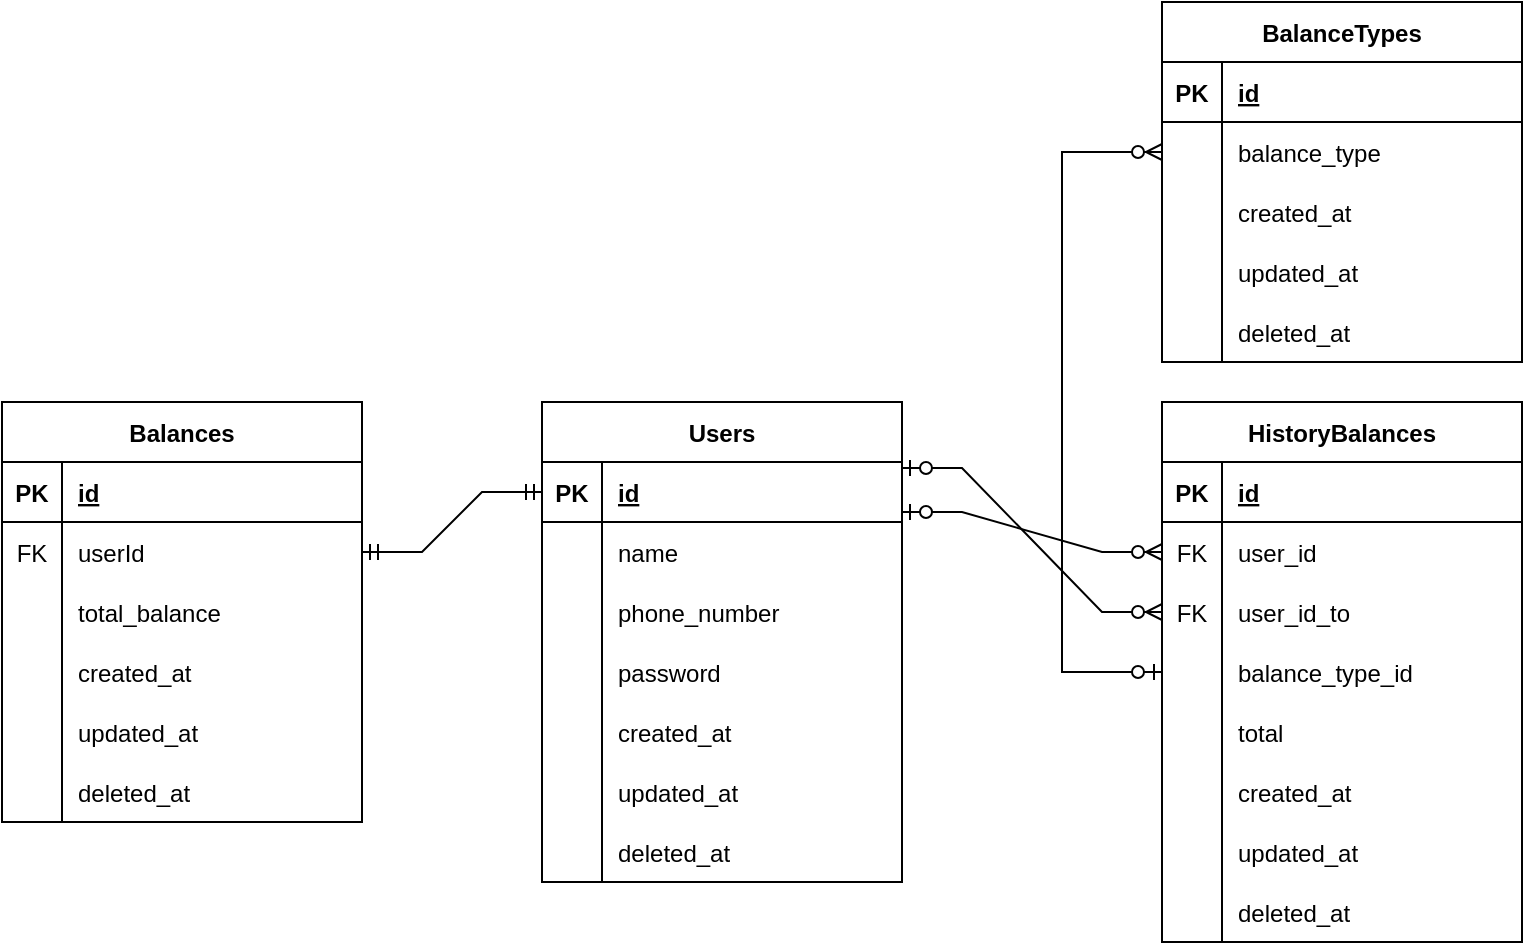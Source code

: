 <mxfile version="20.8.20" type="device"><diagram id="R2lEEEUBdFMjLlhIrx00" name="Page-1"><mxGraphModel dx="784" dy="424" grid="1" gridSize="10" guides="1" tooltips="1" connect="1" arrows="1" fold="1" page="1" pageScale="1" pageWidth="850" pageHeight="1100" math="0" shadow="0" extFonts="Permanent Marker^https://fonts.googleapis.com/css?family=Permanent+Marker"><root><mxCell id="0"/><mxCell id="1" parent="0"/><mxCell id="rl3oEOw74k32XlqI5MF5-1" value="Balances" style="shape=table;startSize=30;container=1;collapsible=1;childLayout=tableLayout;fixedRows=1;rowLines=0;fontStyle=1;align=center;resizeLast=1;" vertex="1" parent="1"><mxGeometry x="20" y="430" width="180" height="210" as="geometry"/></mxCell><mxCell id="rl3oEOw74k32XlqI5MF5-2" value="" style="shape=tableRow;horizontal=0;startSize=0;swimlaneHead=0;swimlaneBody=0;fillColor=none;collapsible=0;dropTarget=0;points=[[0,0.5],[1,0.5]];portConstraint=eastwest;top=0;left=0;right=0;bottom=1;" vertex="1" parent="rl3oEOw74k32XlqI5MF5-1"><mxGeometry y="30" width="180" height="30" as="geometry"/></mxCell><mxCell id="rl3oEOw74k32XlqI5MF5-3" value="PK" style="shape=partialRectangle;connectable=0;fillColor=none;top=0;left=0;bottom=0;right=0;fontStyle=1;overflow=hidden;" vertex="1" parent="rl3oEOw74k32XlqI5MF5-2"><mxGeometry width="30" height="30" as="geometry"><mxRectangle width="30" height="30" as="alternateBounds"/></mxGeometry></mxCell><mxCell id="rl3oEOw74k32XlqI5MF5-4" value="id" style="shape=partialRectangle;connectable=0;fillColor=none;top=0;left=0;bottom=0;right=0;align=left;spacingLeft=6;fontStyle=5;overflow=hidden;" vertex="1" parent="rl3oEOw74k32XlqI5MF5-2"><mxGeometry x="30" width="150" height="30" as="geometry"><mxRectangle width="150" height="30" as="alternateBounds"/></mxGeometry></mxCell><mxCell id="rl3oEOw74k32XlqI5MF5-5" value="" style="shape=tableRow;horizontal=0;startSize=0;swimlaneHead=0;swimlaneBody=0;fillColor=none;collapsible=0;dropTarget=0;points=[[0,0.5],[1,0.5]];portConstraint=eastwest;top=0;left=0;right=0;bottom=0;" vertex="1" parent="rl3oEOw74k32XlqI5MF5-1"><mxGeometry y="60" width="180" height="30" as="geometry"/></mxCell><mxCell id="rl3oEOw74k32XlqI5MF5-6" value="FK" style="shape=partialRectangle;connectable=0;fillColor=none;top=0;left=0;bottom=0;right=0;editable=1;overflow=hidden;" vertex="1" parent="rl3oEOw74k32XlqI5MF5-5"><mxGeometry width="30" height="30" as="geometry"><mxRectangle width="30" height="30" as="alternateBounds"/></mxGeometry></mxCell><mxCell id="rl3oEOw74k32XlqI5MF5-7" value="userId" style="shape=partialRectangle;connectable=0;fillColor=none;top=0;left=0;bottom=0;right=0;align=left;spacingLeft=6;overflow=hidden;" vertex="1" parent="rl3oEOw74k32XlqI5MF5-5"><mxGeometry x="30" width="150" height="30" as="geometry"><mxRectangle width="150" height="30" as="alternateBounds"/></mxGeometry></mxCell><mxCell id="rl3oEOw74k32XlqI5MF5-8" value="" style="shape=tableRow;horizontal=0;startSize=0;swimlaneHead=0;swimlaneBody=0;fillColor=none;collapsible=0;dropTarget=0;points=[[0,0.5],[1,0.5]];portConstraint=eastwest;top=0;left=0;right=0;bottom=0;" vertex="1" parent="rl3oEOw74k32XlqI5MF5-1"><mxGeometry y="90" width="180" height="30" as="geometry"/></mxCell><mxCell id="rl3oEOw74k32XlqI5MF5-9" value="" style="shape=partialRectangle;connectable=0;fillColor=none;top=0;left=0;bottom=0;right=0;editable=1;overflow=hidden;" vertex="1" parent="rl3oEOw74k32XlqI5MF5-8"><mxGeometry width="30" height="30" as="geometry"><mxRectangle width="30" height="30" as="alternateBounds"/></mxGeometry></mxCell><mxCell id="rl3oEOw74k32XlqI5MF5-10" value="total_balance" style="shape=partialRectangle;connectable=0;fillColor=none;top=0;left=0;bottom=0;right=0;align=left;spacingLeft=6;overflow=hidden;" vertex="1" parent="rl3oEOw74k32XlqI5MF5-8"><mxGeometry x="30" width="150" height="30" as="geometry"><mxRectangle width="150" height="30" as="alternateBounds"/></mxGeometry></mxCell><mxCell id="rl3oEOw74k32XlqI5MF5-77" value="" style="shape=tableRow;horizontal=0;startSize=0;swimlaneHead=0;swimlaneBody=0;fillColor=none;collapsible=0;dropTarget=0;points=[[0,0.5],[1,0.5]];portConstraint=eastwest;top=0;left=0;right=0;bottom=0;" vertex="1" parent="rl3oEOw74k32XlqI5MF5-1"><mxGeometry y="120" width="180" height="30" as="geometry"/></mxCell><mxCell id="rl3oEOw74k32XlqI5MF5-78" value="" style="shape=partialRectangle;connectable=0;fillColor=none;top=0;left=0;bottom=0;right=0;editable=1;overflow=hidden;" vertex="1" parent="rl3oEOw74k32XlqI5MF5-77"><mxGeometry width="30" height="30" as="geometry"><mxRectangle width="30" height="30" as="alternateBounds"/></mxGeometry></mxCell><mxCell id="rl3oEOw74k32XlqI5MF5-79" value="created_at" style="shape=partialRectangle;connectable=0;fillColor=none;top=0;left=0;bottom=0;right=0;align=left;spacingLeft=6;overflow=hidden;" vertex="1" parent="rl3oEOw74k32XlqI5MF5-77"><mxGeometry x="30" width="150" height="30" as="geometry"><mxRectangle width="150" height="30" as="alternateBounds"/></mxGeometry></mxCell><mxCell id="rl3oEOw74k32XlqI5MF5-80" value="" style="shape=tableRow;horizontal=0;startSize=0;swimlaneHead=0;swimlaneBody=0;fillColor=none;collapsible=0;dropTarget=0;points=[[0,0.5],[1,0.5]];portConstraint=eastwest;top=0;left=0;right=0;bottom=0;" vertex="1" parent="rl3oEOw74k32XlqI5MF5-1"><mxGeometry y="150" width="180" height="30" as="geometry"/></mxCell><mxCell id="rl3oEOw74k32XlqI5MF5-81" value="" style="shape=partialRectangle;connectable=0;fillColor=none;top=0;left=0;bottom=0;right=0;editable=1;overflow=hidden;" vertex="1" parent="rl3oEOw74k32XlqI5MF5-80"><mxGeometry width="30" height="30" as="geometry"><mxRectangle width="30" height="30" as="alternateBounds"/></mxGeometry></mxCell><mxCell id="rl3oEOw74k32XlqI5MF5-82" value="updated_at" style="shape=partialRectangle;connectable=0;fillColor=none;top=0;left=0;bottom=0;right=0;align=left;spacingLeft=6;overflow=hidden;" vertex="1" parent="rl3oEOw74k32XlqI5MF5-80"><mxGeometry x="30" width="150" height="30" as="geometry"><mxRectangle width="150" height="30" as="alternateBounds"/></mxGeometry></mxCell><mxCell id="rl3oEOw74k32XlqI5MF5-83" value="" style="shape=tableRow;horizontal=0;startSize=0;swimlaneHead=0;swimlaneBody=0;fillColor=none;collapsible=0;dropTarget=0;points=[[0,0.5],[1,0.5]];portConstraint=eastwest;top=0;left=0;right=0;bottom=0;" vertex="1" parent="rl3oEOw74k32XlqI5MF5-1"><mxGeometry y="180" width="180" height="30" as="geometry"/></mxCell><mxCell id="rl3oEOw74k32XlqI5MF5-84" value="" style="shape=partialRectangle;connectable=0;fillColor=none;top=0;left=0;bottom=0;right=0;editable=1;overflow=hidden;" vertex="1" parent="rl3oEOw74k32XlqI5MF5-83"><mxGeometry width="30" height="30" as="geometry"><mxRectangle width="30" height="30" as="alternateBounds"/></mxGeometry></mxCell><mxCell id="rl3oEOw74k32XlqI5MF5-85" value="deleted_at" style="shape=partialRectangle;connectable=0;fillColor=none;top=0;left=0;bottom=0;right=0;align=left;spacingLeft=6;overflow=hidden;" vertex="1" parent="rl3oEOw74k32XlqI5MF5-83"><mxGeometry x="30" width="150" height="30" as="geometry"><mxRectangle width="150" height="30" as="alternateBounds"/></mxGeometry></mxCell><mxCell id="rl3oEOw74k32XlqI5MF5-14" value="BalanceTypes" style="shape=table;startSize=30;container=1;collapsible=1;childLayout=tableLayout;fixedRows=1;rowLines=0;fontStyle=1;align=center;resizeLast=1;" vertex="1" parent="1"><mxGeometry x="600" y="230" width="180" height="180" as="geometry"/></mxCell><mxCell id="rl3oEOw74k32XlqI5MF5-15" value="" style="shape=tableRow;horizontal=0;startSize=0;swimlaneHead=0;swimlaneBody=0;fillColor=none;collapsible=0;dropTarget=0;points=[[0,0.5],[1,0.5]];portConstraint=eastwest;top=0;left=0;right=0;bottom=1;" vertex="1" parent="rl3oEOw74k32XlqI5MF5-14"><mxGeometry y="30" width="180" height="30" as="geometry"/></mxCell><mxCell id="rl3oEOw74k32XlqI5MF5-16" value="PK" style="shape=partialRectangle;connectable=0;fillColor=none;top=0;left=0;bottom=0;right=0;fontStyle=1;overflow=hidden;" vertex="1" parent="rl3oEOw74k32XlqI5MF5-15"><mxGeometry width="30" height="30" as="geometry"><mxRectangle width="30" height="30" as="alternateBounds"/></mxGeometry></mxCell><mxCell id="rl3oEOw74k32XlqI5MF5-17" value="id" style="shape=partialRectangle;connectable=0;fillColor=none;top=0;left=0;bottom=0;right=0;align=left;spacingLeft=6;fontStyle=5;overflow=hidden;" vertex="1" parent="rl3oEOw74k32XlqI5MF5-15"><mxGeometry x="30" width="150" height="30" as="geometry"><mxRectangle width="150" height="30" as="alternateBounds"/></mxGeometry></mxCell><mxCell id="rl3oEOw74k32XlqI5MF5-18" value="" style="shape=tableRow;horizontal=0;startSize=0;swimlaneHead=0;swimlaneBody=0;fillColor=none;collapsible=0;dropTarget=0;points=[[0,0.5],[1,0.5]];portConstraint=eastwest;top=0;left=0;right=0;bottom=0;" vertex="1" parent="rl3oEOw74k32XlqI5MF5-14"><mxGeometry y="60" width="180" height="30" as="geometry"/></mxCell><mxCell id="rl3oEOw74k32XlqI5MF5-19" value="" style="shape=partialRectangle;connectable=0;fillColor=none;top=0;left=0;bottom=0;right=0;editable=1;overflow=hidden;" vertex="1" parent="rl3oEOw74k32XlqI5MF5-18"><mxGeometry width="30" height="30" as="geometry"><mxRectangle width="30" height="30" as="alternateBounds"/></mxGeometry></mxCell><mxCell id="rl3oEOw74k32XlqI5MF5-20" value="balance_type" style="shape=partialRectangle;connectable=0;fillColor=none;top=0;left=0;bottom=0;right=0;align=left;spacingLeft=6;overflow=hidden;" vertex="1" parent="rl3oEOw74k32XlqI5MF5-18"><mxGeometry x="30" width="150" height="30" as="geometry"><mxRectangle width="150" height="30" as="alternateBounds"/></mxGeometry></mxCell><mxCell id="rl3oEOw74k32XlqI5MF5-21" value="" style="shape=tableRow;horizontal=0;startSize=0;swimlaneHead=0;swimlaneBody=0;fillColor=none;collapsible=0;dropTarget=0;points=[[0,0.5],[1,0.5]];portConstraint=eastwest;top=0;left=0;right=0;bottom=0;" vertex="1" parent="rl3oEOw74k32XlqI5MF5-14"><mxGeometry y="90" width="180" height="30" as="geometry"/></mxCell><mxCell id="rl3oEOw74k32XlqI5MF5-22" value="" style="shape=partialRectangle;connectable=0;fillColor=none;top=0;left=0;bottom=0;right=0;editable=1;overflow=hidden;" vertex="1" parent="rl3oEOw74k32XlqI5MF5-21"><mxGeometry width="30" height="30" as="geometry"><mxRectangle width="30" height="30" as="alternateBounds"/></mxGeometry></mxCell><mxCell id="rl3oEOw74k32XlqI5MF5-23" value="created_at" style="shape=partialRectangle;connectable=0;fillColor=none;top=0;left=0;bottom=0;right=0;align=left;spacingLeft=6;overflow=hidden;" vertex="1" parent="rl3oEOw74k32XlqI5MF5-21"><mxGeometry x="30" width="150" height="30" as="geometry"><mxRectangle width="150" height="30" as="alternateBounds"/></mxGeometry></mxCell><mxCell id="rl3oEOw74k32XlqI5MF5-24" value="" style="shape=tableRow;horizontal=0;startSize=0;swimlaneHead=0;swimlaneBody=0;fillColor=none;collapsible=0;dropTarget=0;points=[[0,0.5],[1,0.5]];portConstraint=eastwest;top=0;left=0;right=0;bottom=0;" vertex="1" parent="rl3oEOw74k32XlqI5MF5-14"><mxGeometry y="120" width="180" height="30" as="geometry"/></mxCell><mxCell id="rl3oEOw74k32XlqI5MF5-25" value="" style="shape=partialRectangle;connectable=0;fillColor=none;top=0;left=0;bottom=0;right=0;editable=1;overflow=hidden;" vertex="1" parent="rl3oEOw74k32XlqI5MF5-24"><mxGeometry width="30" height="30" as="geometry"><mxRectangle width="30" height="30" as="alternateBounds"/></mxGeometry></mxCell><mxCell id="rl3oEOw74k32XlqI5MF5-26" value="updated_at" style="shape=partialRectangle;connectable=0;fillColor=none;top=0;left=0;bottom=0;right=0;align=left;spacingLeft=6;overflow=hidden;" vertex="1" parent="rl3oEOw74k32XlqI5MF5-24"><mxGeometry x="30" width="150" height="30" as="geometry"><mxRectangle width="150" height="30" as="alternateBounds"/></mxGeometry></mxCell><mxCell id="rl3oEOw74k32XlqI5MF5-56" value="" style="shape=tableRow;horizontal=0;startSize=0;swimlaneHead=0;swimlaneBody=0;fillColor=none;collapsible=0;dropTarget=0;points=[[0,0.5],[1,0.5]];portConstraint=eastwest;top=0;left=0;right=0;bottom=0;" vertex="1" parent="rl3oEOw74k32XlqI5MF5-14"><mxGeometry y="150" width="180" height="30" as="geometry"/></mxCell><mxCell id="rl3oEOw74k32XlqI5MF5-57" value="" style="shape=partialRectangle;connectable=0;fillColor=none;top=0;left=0;bottom=0;right=0;editable=1;overflow=hidden;" vertex="1" parent="rl3oEOw74k32XlqI5MF5-56"><mxGeometry width="30" height="30" as="geometry"><mxRectangle width="30" height="30" as="alternateBounds"/></mxGeometry></mxCell><mxCell id="rl3oEOw74k32XlqI5MF5-58" value="deleted_at" style="shape=partialRectangle;connectable=0;fillColor=none;top=0;left=0;bottom=0;right=0;align=left;spacingLeft=6;overflow=hidden;" vertex="1" parent="rl3oEOw74k32XlqI5MF5-56"><mxGeometry x="30" width="150" height="30" as="geometry"><mxRectangle width="150" height="30" as="alternateBounds"/></mxGeometry></mxCell><mxCell id="rl3oEOw74k32XlqI5MF5-27" value="Users" style="shape=table;startSize=30;container=1;collapsible=1;childLayout=tableLayout;fixedRows=1;rowLines=0;fontStyle=1;align=center;resizeLast=1;" vertex="1" parent="1"><mxGeometry x="290" y="430" width="180" height="240" as="geometry"/></mxCell><mxCell id="rl3oEOw74k32XlqI5MF5-28" value="" style="shape=tableRow;horizontal=0;startSize=0;swimlaneHead=0;swimlaneBody=0;fillColor=none;collapsible=0;dropTarget=0;points=[[0,0.5],[1,0.5]];portConstraint=eastwest;top=0;left=0;right=0;bottom=1;" vertex="1" parent="rl3oEOw74k32XlqI5MF5-27"><mxGeometry y="30" width="180" height="30" as="geometry"/></mxCell><mxCell id="rl3oEOw74k32XlqI5MF5-29" value="PK" style="shape=partialRectangle;connectable=0;fillColor=none;top=0;left=0;bottom=0;right=0;fontStyle=1;overflow=hidden;" vertex="1" parent="rl3oEOw74k32XlqI5MF5-28"><mxGeometry width="30" height="30" as="geometry"><mxRectangle width="30" height="30" as="alternateBounds"/></mxGeometry></mxCell><mxCell id="rl3oEOw74k32XlqI5MF5-30" value="id" style="shape=partialRectangle;connectable=0;fillColor=none;top=0;left=0;bottom=0;right=0;align=left;spacingLeft=6;fontStyle=5;overflow=hidden;" vertex="1" parent="rl3oEOw74k32XlqI5MF5-28"><mxGeometry x="30" width="150" height="30" as="geometry"><mxRectangle width="150" height="30" as="alternateBounds"/></mxGeometry></mxCell><mxCell id="rl3oEOw74k32XlqI5MF5-31" value="" style="shape=tableRow;horizontal=0;startSize=0;swimlaneHead=0;swimlaneBody=0;fillColor=none;collapsible=0;dropTarget=0;points=[[0,0.5],[1,0.5]];portConstraint=eastwest;top=0;left=0;right=0;bottom=0;" vertex="1" parent="rl3oEOw74k32XlqI5MF5-27"><mxGeometry y="60" width="180" height="30" as="geometry"/></mxCell><mxCell id="rl3oEOw74k32XlqI5MF5-32" value="" style="shape=partialRectangle;connectable=0;fillColor=none;top=0;left=0;bottom=0;right=0;editable=1;overflow=hidden;" vertex="1" parent="rl3oEOw74k32XlqI5MF5-31"><mxGeometry width="30" height="30" as="geometry"><mxRectangle width="30" height="30" as="alternateBounds"/></mxGeometry></mxCell><mxCell id="rl3oEOw74k32XlqI5MF5-33" value="name" style="shape=partialRectangle;connectable=0;fillColor=none;top=0;left=0;bottom=0;right=0;align=left;spacingLeft=6;overflow=hidden;" vertex="1" parent="rl3oEOw74k32XlqI5MF5-31"><mxGeometry x="30" width="150" height="30" as="geometry"><mxRectangle width="150" height="30" as="alternateBounds"/></mxGeometry></mxCell><mxCell id="rl3oEOw74k32XlqI5MF5-34" value="" style="shape=tableRow;horizontal=0;startSize=0;swimlaneHead=0;swimlaneBody=0;fillColor=none;collapsible=0;dropTarget=0;points=[[0,0.5],[1,0.5]];portConstraint=eastwest;top=0;left=0;right=0;bottom=0;" vertex="1" parent="rl3oEOw74k32XlqI5MF5-27"><mxGeometry y="90" width="180" height="30" as="geometry"/></mxCell><mxCell id="rl3oEOw74k32XlqI5MF5-35" value="" style="shape=partialRectangle;connectable=0;fillColor=none;top=0;left=0;bottom=0;right=0;editable=1;overflow=hidden;" vertex="1" parent="rl3oEOw74k32XlqI5MF5-34"><mxGeometry width="30" height="30" as="geometry"><mxRectangle width="30" height="30" as="alternateBounds"/></mxGeometry></mxCell><mxCell id="rl3oEOw74k32XlqI5MF5-36" value="phone_number" style="shape=partialRectangle;connectable=0;fillColor=none;top=0;left=0;bottom=0;right=0;align=left;spacingLeft=6;overflow=hidden;" vertex="1" parent="rl3oEOw74k32XlqI5MF5-34"><mxGeometry x="30" width="150" height="30" as="geometry"><mxRectangle width="150" height="30" as="alternateBounds"/></mxGeometry></mxCell><mxCell id="rl3oEOw74k32XlqI5MF5-37" value="" style="shape=tableRow;horizontal=0;startSize=0;swimlaneHead=0;swimlaneBody=0;fillColor=none;collapsible=0;dropTarget=0;points=[[0,0.5],[1,0.5]];portConstraint=eastwest;top=0;left=0;right=0;bottom=0;" vertex="1" parent="rl3oEOw74k32XlqI5MF5-27"><mxGeometry y="120" width="180" height="30" as="geometry"/></mxCell><mxCell id="rl3oEOw74k32XlqI5MF5-38" value="" style="shape=partialRectangle;connectable=0;fillColor=none;top=0;left=0;bottom=0;right=0;editable=1;overflow=hidden;" vertex="1" parent="rl3oEOw74k32XlqI5MF5-37"><mxGeometry width="30" height="30" as="geometry"><mxRectangle width="30" height="30" as="alternateBounds"/></mxGeometry></mxCell><mxCell id="rl3oEOw74k32XlqI5MF5-39" value="password" style="shape=partialRectangle;connectable=0;fillColor=none;top=0;left=0;bottom=0;right=0;align=left;spacingLeft=6;overflow=hidden;" vertex="1" parent="rl3oEOw74k32XlqI5MF5-37"><mxGeometry x="30" width="150" height="30" as="geometry"><mxRectangle width="150" height="30" as="alternateBounds"/></mxGeometry></mxCell><mxCell id="rl3oEOw74k32XlqI5MF5-68" value="" style="shape=tableRow;horizontal=0;startSize=0;swimlaneHead=0;swimlaneBody=0;fillColor=none;collapsible=0;dropTarget=0;points=[[0,0.5],[1,0.5]];portConstraint=eastwest;top=0;left=0;right=0;bottom=0;" vertex="1" parent="rl3oEOw74k32XlqI5MF5-27"><mxGeometry y="150" width="180" height="30" as="geometry"/></mxCell><mxCell id="rl3oEOw74k32XlqI5MF5-69" value="" style="shape=partialRectangle;connectable=0;fillColor=none;top=0;left=0;bottom=0;right=0;editable=1;overflow=hidden;" vertex="1" parent="rl3oEOw74k32XlqI5MF5-68"><mxGeometry width="30" height="30" as="geometry"><mxRectangle width="30" height="30" as="alternateBounds"/></mxGeometry></mxCell><mxCell id="rl3oEOw74k32XlqI5MF5-70" value="created_at" style="shape=partialRectangle;connectable=0;fillColor=none;top=0;left=0;bottom=0;right=0;align=left;spacingLeft=6;overflow=hidden;" vertex="1" parent="rl3oEOw74k32XlqI5MF5-68"><mxGeometry x="30" width="150" height="30" as="geometry"><mxRectangle width="150" height="30" as="alternateBounds"/></mxGeometry></mxCell><mxCell id="rl3oEOw74k32XlqI5MF5-71" value="" style="shape=tableRow;horizontal=0;startSize=0;swimlaneHead=0;swimlaneBody=0;fillColor=none;collapsible=0;dropTarget=0;points=[[0,0.5],[1,0.5]];portConstraint=eastwest;top=0;left=0;right=0;bottom=0;" vertex="1" parent="rl3oEOw74k32XlqI5MF5-27"><mxGeometry y="180" width="180" height="30" as="geometry"/></mxCell><mxCell id="rl3oEOw74k32XlqI5MF5-72" value="" style="shape=partialRectangle;connectable=0;fillColor=none;top=0;left=0;bottom=0;right=0;editable=1;overflow=hidden;" vertex="1" parent="rl3oEOw74k32XlqI5MF5-71"><mxGeometry width="30" height="30" as="geometry"><mxRectangle width="30" height="30" as="alternateBounds"/></mxGeometry></mxCell><mxCell id="rl3oEOw74k32XlqI5MF5-73" value="updated_at" style="shape=partialRectangle;connectable=0;fillColor=none;top=0;left=0;bottom=0;right=0;align=left;spacingLeft=6;overflow=hidden;" vertex="1" parent="rl3oEOw74k32XlqI5MF5-71"><mxGeometry x="30" width="150" height="30" as="geometry"><mxRectangle width="150" height="30" as="alternateBounds"/></mxGeometry></mxCell><mxCell id="rl3oEOw74k32XlqI5MF5-74" value="" style="shape=tableRow;horizontal=0;startSize=0;swimlaneHead=0;swimlaneBody=0;fillColor=none;collapsible=0;dropTarget=0;points=[[0,0.5],[1,0.5]];portConstraint=eastwest;top=0;left=0;right=0;bottom=0;" vertex="1" parent="rl3oEOw74k32XlqI5MF5-27"><mxGeometry y="210" width="180" height="30" as="geometry"/></mxCell><mxCell id="rl3oEOw74k32XlqI5MF5-75" value="" style="shape=partialRectangle;connectable=0;fillColor=none;top=0;left=0;bottom=0;right=0;editable=1;overflow=hidden;" vertex="1" parent="rl3oEOw74k32XlqI5MF5-74"><mxGeometry width="30" height="30" as="geometry"><mxRectangle width="30" height="30" as="alternateBounds"/></mxGeometry></mxCell><mxCell id="rl3oEOw74k32XlqI5MF5-76" value="deleted_at" style="shape=partialRectangle;connectable=0;fillColor=none;top=0;left=0;bottom=0;right=0;align=left;spacingLeft=6;overflow=hidden;" vertex="1" parent="rl3oEOw74k32XlqI5MF5-74"><mxGeometry x="30" width="150" height="30" as="geometry"><mxRectangle width="150" height="30" as="alternateBounds"/></mxGeometry></mxCell><mxCell id="rl3oEOw74k32XlqI5MF5-40" value="HistoryBalances" style="shape=table;startSize=30;container=1;collapsible=1;childLayout=tableLayout;fixedRows=1;rowLines=0;fontStyle=1;align=center;resizeLast=1;" vertex="1" parent="1"><mxGeometry x="600" y="430" width="180" height="270" as="geometry"/></mxCell><mxCell id="rl3oEOw74k32XlqI5MF5-41" value="" style="shape=tableRow;horizontal=0;startSize=0;swimlaneHead=0;swimlaneBody=0;fillColor=none;collapsible=0;dropTarget=0;points=[[0,0.5],[1,0.5]];portConstraint=eastwest;top=0;left=0;right=0;bottom=1;" vertex="1" parent="rl3oEOw74k32XlqI5MF5-40"><mxGeometry y="30" width="180" height="30" as="geometry"/></mxCell><mxCell id="rl3oEOw74k32XlqI5MF5-42" value="PK" style="shape=partialRectangle;connectable=0;fillColor=none;top=0;left=0;bottom=0;right=0;fontStyle=1;overflow=hidden;" vertex="1" parent="rl3oEOw74k32XlqI5MF5-41"><mxGeometry width="30" height="30" as="geometry"><mxRectangle width="30" height="30" as="alternateBounds"/></mxGeometry></mxCell><mxCell id="rl3oEOw74k32XlqI5MF5-43" value="id" style="shape=partialRectangle;connectable=0;fillColor=none;top=0;left=0;bottom=0;right=0;align=left;spacingLeft=6;fontStyle=5;overflow=hidden;" vertex="1" parent="rl3oEOw74k32XlqI5MF5-41"><mxGeometry x="30" width="150" height="30" as="geometry"><mxRectangle width="150" height="30" as="alternateBounds"/></mxGeometry></mxCell><mxCell id="rl3oEOw74k32XlqI5MF5-44" value="" style="shape=tableRow;horizontal=0;startSize=0;swimlaneHead=0;swimlaneBody=0;fillColor=none;collapsible=0;dropTarget=0;points=[[0,0.5],[1,0.5]];portConstraint=eastwest;top=0;left=0;right=0;bottom=0;" vertex="1" parent="rl3oEOw74k32XlqI5MF5-40"><mxGeometry y="60" width="180" height="30" as="geometry"/></mxCell><mxCell id="rl3oEOw74k32XlqI5MF5-45" value="FK" style="shape=partialRectangle;connectable=0;fillColor=none;top=0;left=0;bottom=0;right=0;editable=1;overflow=hidden;" vertex="1" parent="rl3oEOw74k32XlqI5MF5-44"><mxGeometry width="30" height="30" as="geometry"><mxRectangle width="30" height="30" as="alternateBounds"/></mxGeometry></mxCell><mxCell id="rl3oEOw74k32XlqI5MF5-46" value="user_id" style="shape=partialRectangle;connectable=0;fillColor=none;top=0;left=0;bottom=0;right=0;align=left;spacingLeft=6;overflow=hidden;" vertex="1" parent="rl3oEOw74k32XlqI5MF5-44"><mxGeometry x="30" width="150" height="30" as="geometry"><mxRectangle width="150" height="30" as="alternateBounds"/></mxGeometry></mxCell><mxCell id="rl3oEOw74k32XlqI5MF5-47" value="" style="shape=tableRow;horizontal=0;startSize=0;swimlaneHead=0;swimlaneBody=0;fillColor=none;collapsible=0;dropTarget=0;points=[[0,0.5],[1,0.5]];portConstraint=eastwest;top=0;left=0;right=0;bottom=0;" vertex="1" parent="rl3oEOw74k32XlqI5MF5-40"><mxGeometry y="90" width="180" height="30" as="geometry"/></mxCell><mxCell id="rl3oEOw74k32XlqI5MF5-48" value="FK" style="shape=partialRectangle;connectable=0;fillColor=none;top=0;left=0;bottom=0;right=0;editable=1;overflow=hidden;" vertex="1" parent="rl3oEOw74k32XlqI5MF5-47"><mxGeometry width="30" height="30" as="geometry"><mxRectangle width="30" height="30" as="alternateBounds"/></mxGeometry></mxCell><mxCell id="rl3oEOw74k32XlqI5MF5-49" value="user_id_to" style="shape=partialRectangle;connectable=0;fillColor=none;top=0;left=0;bottom=0;right=0;align=left;spacingLeft=6;overflow=hidden;" vertex="1" parent="rl3oEOw74k32XlqI5MF5-47"><mxGeometry x="30" width="150" height="30" as="geometry"><mxRectangle width="150" height="30" as="alternateBounds"/></mxGeometry></mxCell><mxCell id="rl3oEOw74k32XlqI5MF5-50" value="" style="shape=tableRow;horizontal=0;startSize=0;swimlaneHead=0;swimlaneBody=0;fillColor=none;collapsible=0;dropTarget=0;points=[[0,0.5],[1,0.5]];portConstraint=eastwest;top=0;left=0;right=0;bottom=0;" vertex="1" parent="rl3oEOw74k32XlqI5MF5-40"><mxGeometry y="120" width="180" height="30" as="geometry"/></mxCell><mxCell id="rl3oEOw74k32XlqI5MF5-51" value="" style="shape=partialRectangle;connectable=0;fillColor=none;top=0;left=0;bottom=0;right=0;editable=1;overflow=hidden;" vertex="1" parent="rl3oEOw74k32XlqI5MF5-50"><mxGeometry width="30" height="30" as="geometry"><mxRectangle width="30" height="30" as="alternateBounds"/></mxGeometry></mxCell><mxCell id="rl3oEOw74k32XlqI5MF5-52" value="balance_type_id" style="shape=partialRectangle;connectable=0;fillColor=none;top=0;left=0;bottom=0;right=0;align=left;spacingLeft=6;overflow=hidden;" vertex="1" parent="rl3oEOw74k32XlqI5MF5-50"><mxGeometry x="30" width="150" height="30" as="geometry"><mxRectangle width="150" height="30" as="alternateBounds"/></mxGeometry></mxCell><mxCell id="rl3oEOw74k32XlqI5MF5-53" value="" style="shape=tableRow;horizontal=0;startSize=0;swimlaneHead=0;swimlaneBody=0;fillColor=none;collapsible=0;dropTarget=0;points=[[0,0.5],[1,0.5]];portConstraint=eastwest;top=0;left=0;right=0;bottom=0;" vertex="1" parent="rl3oEOw74k32XlqI5MF5-40"><mxGeometry y="150" width="180" height="30" as="geometry"/></mxCell><mxCell id="rl3oEOw74k32XlqI5MF5-54" value="" style="shape=partialRectangle;connectable=0;fillColor=none;top=0;left=0;bottom=0;right=0;editable=1;overflow=hidden;" vertex="1" parent="rl3oEOw74k32XlqI5MF5-53"><mxGeometry width="30" height="30" as="geometry"><mxRectangle width="30" height="30" as="alternateBounds"/></mxGeometry></mxCell><mxCell id="rl3oEOw74k32XlqI5MF5-55" value="total" style="shape=partialRectangle;connectable=0;fillColor=none;top=0;left=0;bottom=0;right=0;align=left;spacingLeft=6;overflow=hidden;" vertex="1" parent="rl3oEOw74k32XlqI5MF5-53"><mxGeometry x="30" width="150" height="30" as="geometry"><mxRectangle width="150" height="30" as="alternateBounds"/></mxGeometry></mxCell><mxCell id="rl3oEOw74k32XlqI5MF5-59" value="" style="shape=tableRow;horizontal=0;startSize=0;swimlaneHead=0;swimlaneBody=0;fillColor=none;collapsible=0;dropTarget=0;points=[[0,0.5],[1,0.5]];portConstraint=eastwest;top=0;left=0;right=0;bottom=0;" vertex="1" parent="rl3oEOw74k32XlqI5MF5-40"><mxGeometry y="180" width="180" height="30" as="geometry"/></mxCell><mxCell id="rl3oEOw74k32XlqI5MF5-60" value="" style="shape=partialRectangle;connectable=0;fillColor=none;top=0;left=0;bottom=0;right=0;editable=1;overflow=hidden;" vertex="1" parent="rl3oEOw74k32XlqI5MF5-59"><mxGeometry width="30" height="30" as="geometry"><mxRectangle width="30" height="30" as="alternateBounds"/></mxGeometry></mxCell><mxCell id="rl3oEOw74k32XlqI5MF5-61" value="created_at" style="shape=partialRectangle;connectable=0;fillColor=none;top=0;left=0;bottom=0;right=0;align=left;spacingLeft=6;overflow=hidden;" vertex="1" parent="rl3oEOw74k32XlqI5MF5-59"><mxGeometry x="30" width="150" height="30" as="geometry"><mxRectangle width="150" height="30" as="alternateBounds"/></mxGeometry></mxCell><mxCell id="rl3oEOw74k32XlqI5MF5-62" value="" style="shape=tableRow;horizontal=0;startSize=0;swimlaneHead=0;swimlaneBody=0;fillColor=none;collapsible=0;dropTarget=0;points=[[0,0.5],[1,0.5]];portConstraint=eastwest;top=0;left=0;right=0;bottom=0;" vertex="1" parent="rl3oEOw74k32XlqI5MF5-40"><mxGeometry y="210" width="180" height="30" as="geometry"/></mxCell><mxCell id="rl3oEOw74k32XlqI5MF5-63" value="" style="shape=partialRectangle;connectable=0;fillColor=none;top=0;left=0;bottom=0;right=0;editable=1;overflow=hidden;" vertex="1" parent="rl3oEOw74k32XlqI5MF5-62"><mxGeometry width="30" height="30" as="geometry"><mxRectangle width="30" height="30" as="alternateBounds"/></mxGeometry></mxCell><mxCell id="rl3oEOw74k32XlqI5MF5-64" value="updated_at" style="shape=partialRectangle;connectable=0;fillColor=none;top=0;left=0;bottom=0;right=0;align=left;spacingLeft=6;overflow=hidden;" vertex="1" parent="rl3oEOw74k32XlqI5MF5-62"><mxGeometry x="30" width="150" height="30" as="geometry"><mxRectangle width="150" height="30" as="alternateBounds"/></mxGeometry></mxCell><mxCell id="rl3oEOw74k32XlqI5MF5-65" value="" style="shape=tableRow;horizontal=0;startSize=0;swimlaneHead=0;swimlaneBody=0;fillColor=none;collapsible=0;dropTarget=0;points=[[0,0.5],[1,0.5]];portConstraint=eastwest;top=0;left=0;right=0;bottom=0;" vertex="1" parent="rl3oEOw74k32XlqI5MF5-40"><mxGeometry y="240" width="180" height="30" as="geometry"/></mxCell><mxCell id="rl3oEOw74k32XlqI5MF5-66" value="" style="shape=partialRectangle;connectable=0;fillColor=none;top=0;left=0;bottom=0;right=0;editable=1;overflow=hidden;" vertex="1" parent="rl3oEOw74k32XlqI5MF5-65"><mxGeometry width="30" height="30" as="geometry"><mxRectangle width="30" height="30" as="alternateBounds"/></mxGeometry></mxCell><mxCell id="rl3oEOw74k32XlqI5MF5-67" value="deleted_at" style="shape=partialRectangle;connectable=0;fillColor=none;top=0;left=0;bottom=0;right=0;align=left;spacingLeft=6;overflow=hidden;" vertex="1" parent="rl3oEOw74k32XlqI5MF5-65"><mxGeometry x="30" width="150" height="30" as="geometry"><mxRectangle width="150" height="30" as="alternateBounds"/></mxGeometry></mxCell><mxCell id="rl3oEOw74k32XlqI5MF5-86" value="" style="edgeStyle=entityRelationEdgeStyle;fontSize=12;html=1;endArrow=ERmandOne;startArrow=ERmandOne;rounded=0;exitX=1;exitY=0.5;exitDx=0;exitDy=0;" edge="1" parent="1" source="rl3oEOw74k32XlqI5MF5-5" target="rl3oEOw74k32XlqI5MF5-28"><mxGeometry width="100" height="100" relative="1" as="geometry"><mxPoint x="350" y="610" as="sourcePoint"/><mxPoint x="450" y="510" as="targetPoint"/></mxGeometry></mxCell><mxCell id="rl3oEOw74k32XlqI5MF5-87" value="" style="edgeStyle=entityRelationEdgeStyle;fontSize=12;html=1;endArrow=ERzeroToMany;startArrow=ERzeroToOne;rounded=0;exitX=1;exitY=0.833;exitDx=0;exitDy=0;exitPerimeter=0;" edge="1" parent="1" source="rl3oEOw74k32XlqI5MF5-28" target="rl3oEOw74k32XlqI5MF5-44"><mxGeometry width="100" height="100" relative="1" as="geometry"><mxPoint x="490" y="500" as="sourcePoint"/><mxPoint x="450" y="510" as="targetPoint"/></mxGeometry></mxCell><mxCell id="rl3oEOw74k32XlqI5MF5-88" value="" style="edgeStyle=entityRelationEdgeStyle;fontSize=12;html=1;endArrow=ERzeroToMany;startArrow=ERzeroToOne;rounded=0;entryX=0;entryY=0.5;entryDx=0;entryDy=0;exitX=1;exitY=0.1;exitDx=0;exitDy=0;exitPerimeter=0;" edge="1" parent="1" source="rl3oEOw74k32XlqI5MF5-28" target="rl3oEOw74k32XlqI5MF5-47"><mxGeometry width="100" height="100" relative="1" as="geometry"><mxPoint x="480" y="670" as="sourcePoint"/><mxPoint x="580" y="570" as="targetPoint"/></mxGeometry></mxCell><mxCell id="rl3oEOw74k32XlqI5MF5-90" value="" style="edgeStyle=orthogonalEdgeStyle;fontSize=12;html=1;endArrow=ERzeroToMany;startArrow=ERzeroToOne;rounded=0;exitX=0;exitY=0.5;exitDx=0;exitDy=0;entryX=0;entryY=0.5;entryDx=0;entryDy=0;" edge="1" parent="1" source="rl3oEOw74k32XlqI5MF5-50" target="rl3oEOw74k32XlqI5MF5-18"><mxGeometry width="100" height="100" relative="1" as="geometry"><mxPoint x="340" y="510" as="sourcePoint"/><mxPoint x="440" y="410" as="targetPoint"/><Array as="points"><mxPoint x="550" y="565"/><mxPoint x="550" y="305"/></Array></mxGeometry></mxCell></root></mxGraphModel></diagram></mxfile>